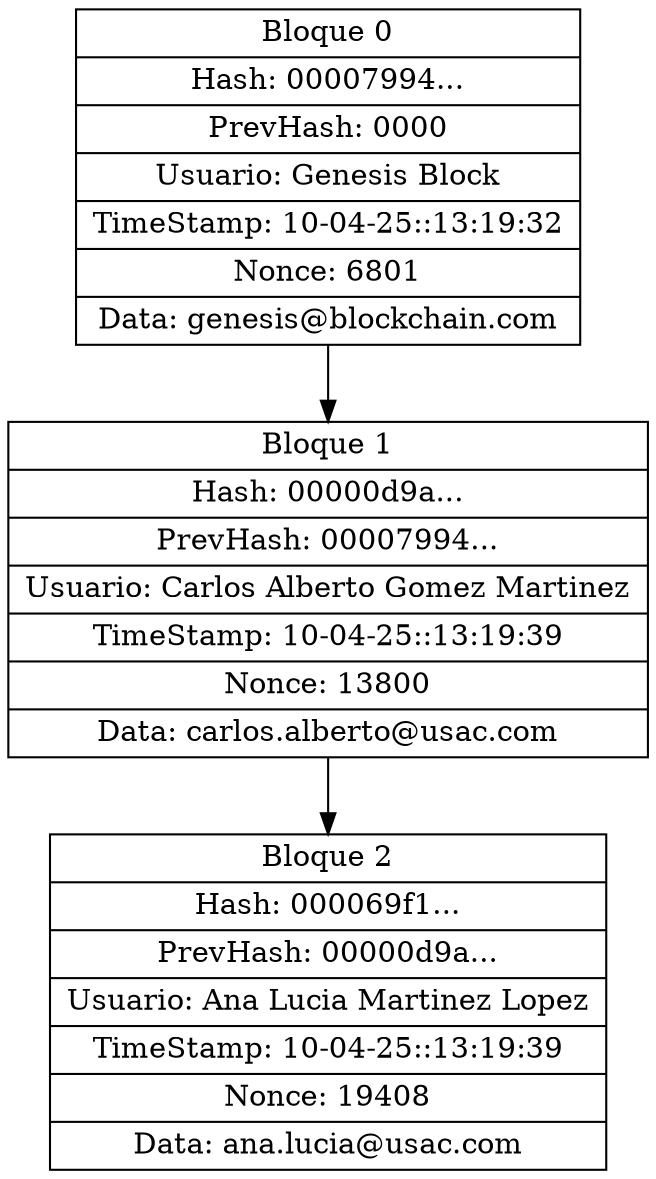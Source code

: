 digraph Blockchain {
rankdir=TB;
node [shape=record];
"Bloque 0" [label="{Bloque 0|Hash: 00007994...|PrevHash: 0000|Usuario: Genesis Block|TimeStamp: 10-04-25::13:19:32|Nonce: 6801|Data: genesis@blockchain.com}"];
"Bloque 1" [label="{Bloque 1|Hash: 00000d9a...|PrevHash: 00007994...|Usuario: Carlos Alberto Gomez Martinez|TimeStamp: 10-04-25::13:19:39|Nonce: 13800|Data: carlos.alberto@usac.com}"];
"Bloque 0" -> "Bloque 1";
"Bloque 2" [label="{Bloque 2|Hash: 000069f1...|PrevHash: 00000d9a...|Usuario: Ana Lucia Martinez Lopez|TimeStamp: 10-04-25::13:19:39|Nonce: 19408|Data: ana.lucia@usac.com}"];
"Bloque 1" -> "Bloque 2";
}
